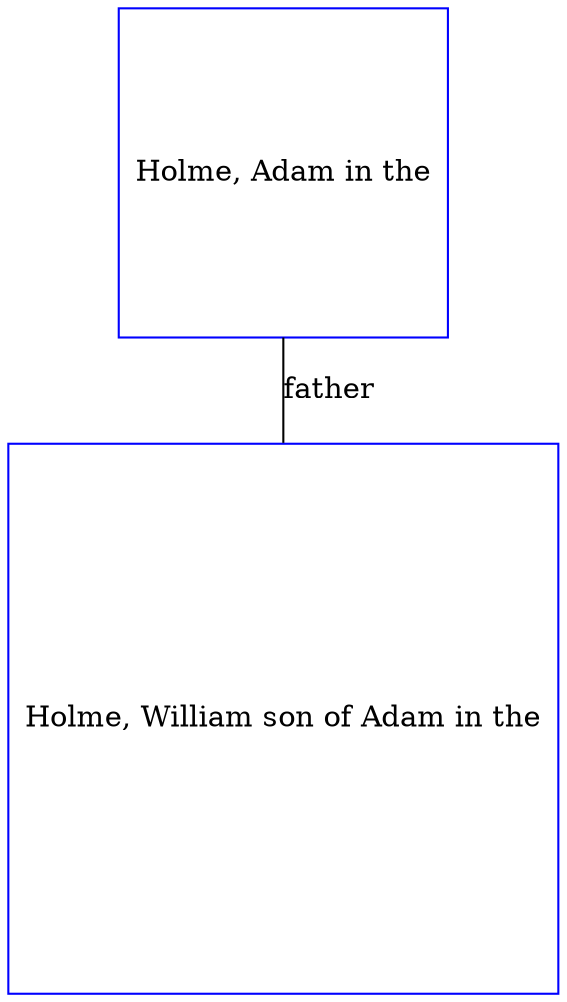 digraph D {
    edge [dir=none];    node [shape=box];    "010146"   [label="Holme, Adam in the", shape=box, regular=1, color="blue"] ;
"010145"   [label="Holme, William son of Adam in the", shape=box, regular=1, color="blue"] ;
010146->010145 [label="father",arrowsize=0.0]; 
}